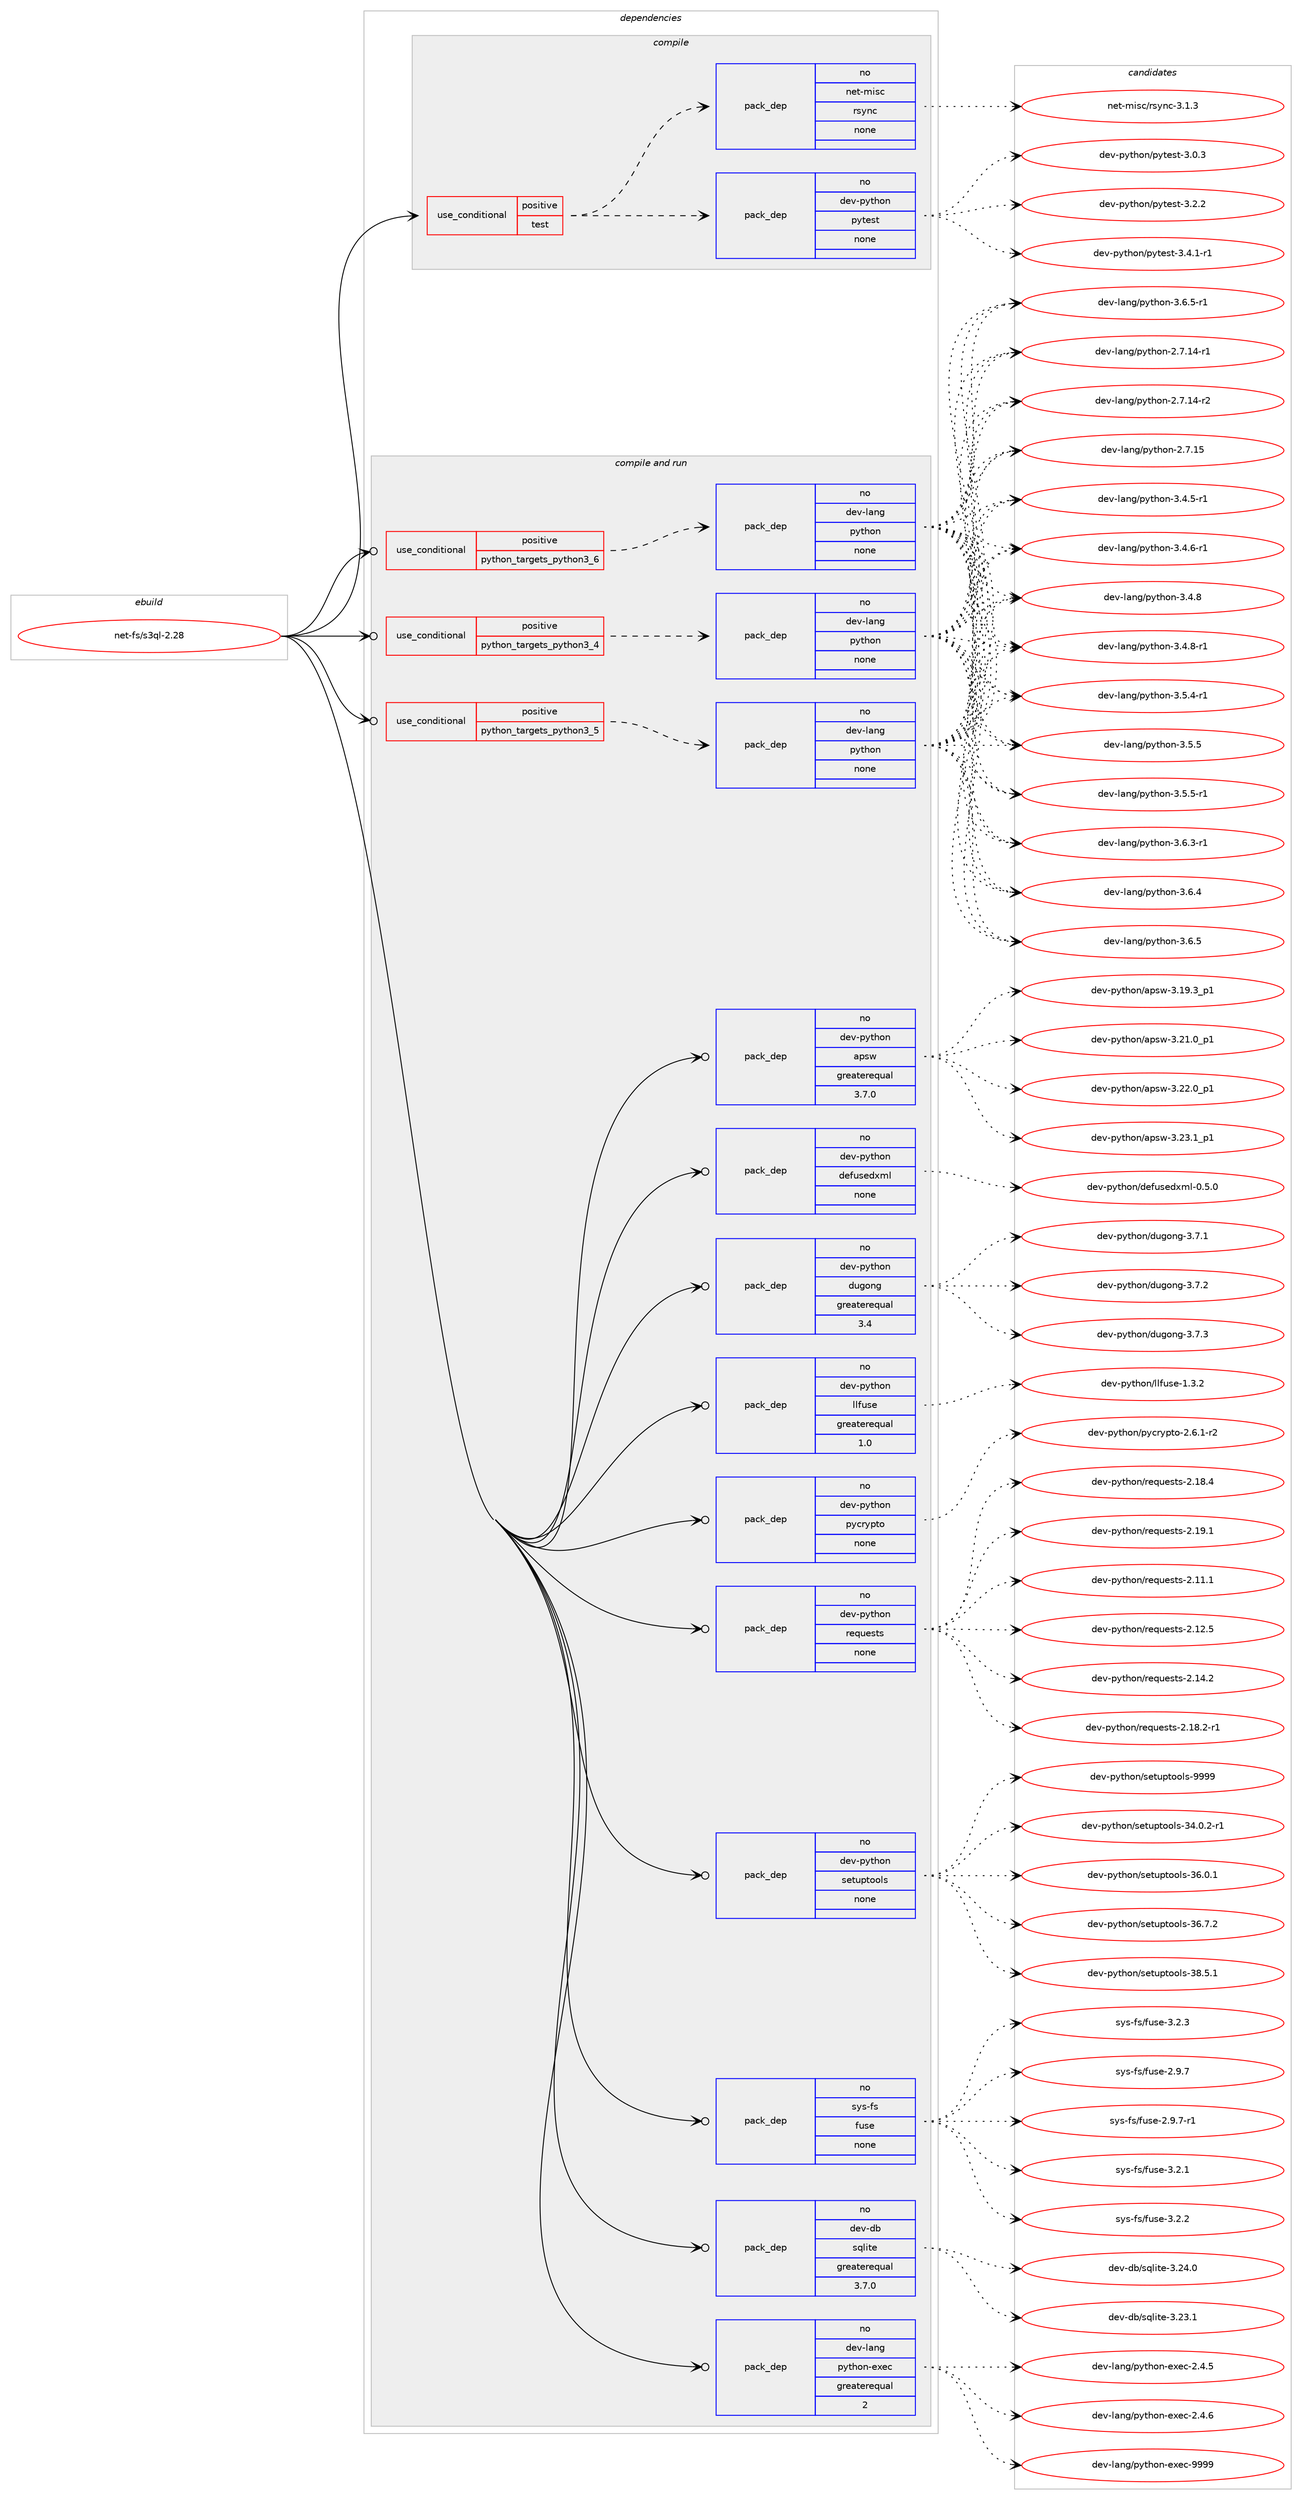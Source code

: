 digraph prolog {

# *************
# Graph options
# *************

newrank=true;
concentrate=true;
compound=true;
graph [rankdir=LR,fontname=Helvetica,fontsize=10,ranksep=1.5];#, ranksep=2.5, nodesep=0.2];
edge  [arrowhead=vee];
node  [fontname=Helvetica,fontsize=10];

# **********
# The ebuild
# **********

subgraph cluster_leftcol {
color=gray;
rank=same;
label=<<i>ebuild</i>>;
id [label="net-fs/s3ql-2.28", color=red, width=4, href="../net-fs/s3ql-2.28.svg"];
}

# ****************
# The dependencies
# ****************

subgraph cluster_midcol {
color=gray;
label=<<i>dependencies</i>>;
subgraph cluster_compile {
fillcolor="#eeeeee";
style=filled;
label=<<i>compile</i>>;
subgraph cond66 {
dependency205 [label=<<TABLE BORDER="0" CELLBORDER="1" CELLSPACING="0" CELLPADDING="4"><TR><TD ROWSPAN="3" CELLPADDING="10">use_conditional</TD></TR><TR><TD>positive</TD></TR><TR><TD>test</TD></TR></TABLE>>, shape=none, color=red];
subgraph pack132 {
dependency206 [label=<<TABLE BORDER="0" CELLBORDER="1" CELLSPACING="0" CELLPADDING="4" WIDTH="220"><TR><TD ROWSPAN="6" CELLPADDING="30">pack_dep</TD></TR><TR><TD WIDTH="110">no</TD></TR><TR><TD>dev-python</TD></TR><TR><TD>pytest</TD></TR><TR><TD>none</TD></TR><TR><TD></TD></TR></TABLE>>, shape=none, color=blue];
}
dependency205:e -> dependency206:w [weight=20,style="dashed",arrowhead="vee"];
subgraph pack133 {
dependency207 [label=<<TABLE BORDER="0" CELLBORDER="1" CELLSPACING="0" CELLPADDING="4" WIDTH="220"><TR><TD ROWSPAN="6" CELLPADDING="30">pack_dep</TD></TR><TR><TD WIDTH="110">no</TD></TR><TR><TD>net-misc</TD></TR><TR><TD>rsync</TD></TR><TR><TD>none</TD></TR><TR><TD></TD></TR></TABLE>>, shape=none, color=blue];
}
dependency205:e -> dependency207:w [weight=20,style="dashed",arrowhead="vee"];
}
id:e -> dependency205:w [weight=20,style="solid",arrowhead="vee"];
}
subgraph cluster_compileandrun {
fillcolor="#eeeeee";
style=filled;
label=<<i>compile and run</i>>;
subgraph cond67 {
dependency208 [label=<<TABLE BORDER="0" CELLBORDER="1" CELLSPACING="0" CELLPADDING="4"><TR><TD ROWSPAN="3" CELLPADDING="10">use_conditional</TD></TR><TR><TD>positive</TD></TR><TR><TD>python_targets_python3_4</TD></TR></TABLE>>, shape=none, color=red];
subgraph pack134 {
dependency209 [label=<<TABLE BORDER="0" CELLBORDER="1" CELLSPACING="0" CELLPADDING="4" WIDTH="220"><TR><TD ROWSPAN="6" CELLPADDING="30">pack_dep</TD></TR><TR><TD WIDTH="110">no</TD></TR><TR><TD>dev-lang</TD></TR><TR><TD>python</TD></TR><TR><TD>none</TD></TR><TR><TD></TD></TR></TABLE>>, shape=none, color=blue];
}
dependency208:e -> dependency209:w [weight=20,style="dashed",arrowhead="vee"];
}
id:e -> dependency208:w [weight=20,style="solid",arrowhead="odotvee"];
subgraph cond68 {
dependency210 [label=<<TABLE BORDER="0" CELLBORDER="1" CELLSPACING="0" CELLPADDING="4"><TR><TD ROWSPAN="3" CELLPADDING="10">use_conditional</TD></TR><TR><TD>positive</TD></TR><TR><TD>python_targets_python3_5</TD></TR></TABLE>>, shape=none, color=red];
subgraph pack135 {
dependency211 [label=<<TABLE BORDER="0" CELLBORDER="1" CELLSPACING="0" CELLPADDING="4" WIDTH="220"><TR><TD ROWSPAN="6" CELLPADDING="30">pack_dep</TD></TR><TR><TD WIDTH="110">no</TD></TR><TR><TD>dev-lang</TD></TR><TR><TD>python</TD></TR><TR><TD>none</TD></TR><TR><TD></TD></TR></TABLE>>, shape=none, color=blue];
}
dependency210:e -> dependency211:w [weight=20,style="dashed",arrowhead="vee"];
}
id:e -> dependency210:w [weight=20,style="solid",arrowhead="odotvee"];
subgraph cond69 {
dependency212 [label=<<TABLE BORDER="0" CELLBORDER="1" CELLSPACING="0" CELLPADDING="4"><TR><TD ROWSPAN="3" CELLPADDING="10">use_conditional</TD></TR><TR><TD>positive</TD></TR><TR><TD>python_targets_python3_6</TD></TR></TABLE>>, shape=none, color=red];
subgraph pack136 {
dependency213 [label=<<TABLE BORDER="0" CELLBORDER="1" CELLSPACING="0" CELLPADDING="4" WIDTH="220"><TR><TD ROWSPAN="6" CELLPADDING="30">pack_dep</TD></TR><TR><TD WIDTH="110">no</TD></TR><TR><TD>dev-lang</TD></TR><TR><TD>python</TD></TR><TR><TD>none</TD></TR><TR><TD></TD></TR></TABLE>>, shape=none, color=blue];
}
dependency212:e -> dependency213:w [weight=20,style="dashed",arrowhead="vee"];
}
id:e -> dependency212:w [weight=20,style="solid",arrowhead="odotvee"];
subgraph pack137 {
dependency214 [label=<<TABLE BORDER="0" CELLBORDER="1" CELLSPACING="0" CELLPADDING="4" WIDTH="220"><TR><TD ROWSPAN="6" CELLPADDING="30">pack_dep</TD></TR><TR><TD WIDTH="110">no</TD></TR><TR><TD>dev-db</TD></TR><TR><TD>sqlite</TD></TR><TR><TD>greaterequal</TD></TR><TR><TD>3.7.0</TD></TR></TABLE>>, shape=none, color=blue];
}
id:e -> dependency214:w [weight=20,style="solid",arrowhead="odotvee"];
subgraph pack138 {
dependency215 [label=<<TABLE BORDER="0" CELLBORDER="1" CELLSPACING="0" CELLPADDING="4" WIDTH="220"><TR><TD ROWSPAN="6" CELLPADDING="30">pack_dep</TD></TR><TR><TD WIDTH="110">no</TD></TR><TR><TD>dev-lang</TD></TR><TR><TD>python-exec</TD></TR><TR><TD>greaterequal</TD></TR><TR><TD>2</TD></TR></TABLE>>, shape=none, color=blue];
}
id:e -> dependency215:w [weight=20,style="solid",arrowhead="odotvee"];
subgraph pack139 {
dependency216 [label=<<TABLE BORDER="0" CELLBORDER="1" CELLSPACING="0" CELLPADDING="4" WIDTH="220"><TR><TD ROWSPAN="6" CELLPADDING="30">pack_dep</TD></TR><TR><TD WIDTH="110">no</TD></TR><TR><TD>dev-python</TD></TR><TR><TD>apsw</TD></TR><TR><TD>greaterequal</TD></TR><TR><TD>3.7.0</TD></TR></TABLE>>, shape=none, color=blue];
}
id:e -> dependency216:w [weight=20,style="solid",arrowhead="odotvee"];
subgraph pack140 {
dependency217 [label=<<TABLE BORDER="0" CELLBORDER="1" CELLSPACING="0" CELLPADDING="4" WIDTH="220"><TR><TD ROWSPAN="6" CELLPADDING="30">pack_dep</TD></TR><TR><TD WIDTH="110">no</TD></TR><TR><TD>dev-python</TD></TR><TR><TD>defusedxml</TD></TR><TR><TD>none</TD></TR><TR><TD></TD></TR></TABLE>>, shape=none, color=blue];
}
id:e -> dependency217:w [weight=20,style="solid",arrowhead="odotvee"];
subgraph pack141 {
dependency218 [label=<<TABLE BORDER="0" CELLBORDER="1" CELLSPACING="0" CELLPADDING="4" WIDTH="220"><TR><TD ROWSPAN="6" CELLPADDING="30">pack_dep</TD></TR><TR><TD WIDTH="110">no</TD></TR><TR><TD>dev-python</TD></TR><TR><TD>dugong</TD></TR><TR><TD>greaterequal</TD></TR><TR><TD>3.4</TD></TR></TABLE>>, shape=none, color=blue];
}
id:e -> dependency218:w [weight=20,style="solid",arrowhead="odotvee"];
subgraph pack142 {
dependency219 [label=<<TABLE BORDER="0" CELLBORDER="1" CELLSPACING="0" CELLPADDING="4" WIDTH="220"><TR><TD ROWSPAN="6" CELLPADDING="30">pack_dep</TD></TR><TR><TD WIDTH="110">no</TD></TR><TR><TD>dev-python</TD></TR><TR><TD>llfuse</TD></TR><TR><TD>greaterequal</TD></TR><TR><TD>1.0</TD></TR></TABLE>>, shape=none, color=blue];
}
id:e -> dependency219:w [weight=20,style="solid",arrowhead="odotvee"];
subgraph pack143 {
dependency220 [label=<<TABLE BORDER="0" CELLBORDER="1" CELLSPACING="0" CELLPADDING="4" WIDTH="220"><TR><TD ROWSPAN="6" CELLPADDING="30">pack_dep</TD></TR><TR><TD WIDTH="110">no</TD></TR><TR><TD>dev-python</TD></TR><TR><TD>pycrypto</TD></TR><TR><TD>none</TD></TR><TR><TD></TD></TR></TABLE>>, shape=none, color=blue];
}
id:e -> dependency220:w [weight=20,style="solid",arrowhead="odotvee"];
subgraph pack144 {
dependency221 [label=<<TABLE BORDER="0" CELLBORDER="1" CELLSPACING="0" CELLPADDING="4" WIDTH="220"><TR><TD ROWSPAN="6" CELLPADDING="30">pack_dep</TD></TR><TR><TD WIDTH="110">no</TD></TR><TR><TD>dev-python</TD></TR><TR><TD>requests</TD></TR><TR><TD>none</TD></TR><TR><TD></TD></TR></TABLE>>, shape=none, color=blue];
}
id:e -> dependency221:w [weight=20,style="solid",arrowhead="odotvee"];
subgraph pack145 {
dependency222 [label=<<TABLE BORDER="0" CELLBORDER="1" CELLSPACING="0" CELLPADDING="4" WIDTH="220"><TR><TD ROWSPAN="6" CELLPADDING="30">pack_dep</TD></TR><TR><TD WIDTH="110">no</TD></TR><TR><TD>dev-python</TD></TR><TR><TD>setuptools</TD></TR><TR><TD>none</TD></TR><TR><TD></TD></TR></TABLE>>, shape=none, color=blue];
}
id:e -> dependency222:w [weight=20,style="solid",arrowhead="odotvee"];
subgraph pack146 {
dependency223 [label=<<TABLE BORDER="0" CELLBORDER="1" CELLSPACING="0" CELLPADDING="4" WIDTH="220"><TR><TD ROWSPAN="6" CELLPADDING="30">pack_dep</TD></TR><TR><TD WIDTH="110">no</TD></TR><TR><TD>sys-fs</TD></TR><TR><TD>fuse</TD></TR><TR><TD>none</TD></TR><TR><TD></TD></TR></TABLE>>, shape=none, color=blue];
}
id:e -> dependency223:w [weight=20,style="solid",arrowhead="odotvee"];
}
subgraph cluster_run {
fillcolor="#eeeeee";
style=filled;
label=<<i>run</i>>;
}
}

# **************
# The candidates
# **************

subgraph cluster_choices {
rank=same;
color=gray;
label=<<i>candidates</i>>;

subgraph choice132 {
color=black;
nodesep=1;
choice1001011184511212111610411111047112121116101115116455146484651 [label="dev-python/pytest-3.0.3", color=red, width=4,href="../dev-python/pytest-3.0.3.svg"];
choice1001011184511212111610411111047112121116101115116455146504650 [label="dev-python/pytest-3.2.2", color=red, width=4,href="../dev-python/pytest-3.2.2.svg"];
choice10010111845112121116104111110471121211161011151164551465246494511449 [label="dev-python/pytest-3.4.1-r1", color=red, width=4,href="../dev-python/pytest-3.4.1-r1.svg"];
dependency206:e -> choice1001011184511212111610411111047112121116101115116455146484651:w [style=dotted,weight="100"];
dependency206:e -> choice1001011184511212111610411111047112121116101115116455146504650:w [style=dotted,weight="100"];
dependency206:e -> choice10010111845112121116104111110471121211161011151164551465246494511449:w [style=dotted,weight="100"];
}
subgraph choice133 {
color=black;
nodesep=1;
choice11010111645109105115994711411512111099455146494651 [label="net-misc/rsync-3.1.3", color=red, width=4,href="../net-misc/rsync-3.1.3.svg"];
dependency207:e -> choice11010111645109105115994711411512111099455146494651:w [style=dotted,weight="100"];
}
subgraph choice134 {
color=black;
nodesep=1;
choice100101118451089711010347112121116104111110455046554649524511449 [label="dev-lang/python-2.7.14-r1", color=red, width=4,href="../dev-lang/python-2.7.14-r1.svg"];
choice100101118451089711010347112121116104111110455046554649524511450 [label="dev-lang/python-2.7.14-r2", color=red, width=4,href="../dev-lang/python-2.7.14-r2.svg"];
choice10010111845108971101034711212111610411111045504655464953 [label="dev-lang/python-2.7.15", color=red, width=4,href="../dev-lang/python-2.7.15.svg"];
choice1001011184510897110103471121211161041111104551465246534511449 [label="dev-lang/python-3.4.5-r1", color=red, width=4,href="../dev-lang/python-3.4.5-r1.svg"];
choice1001011184510897110103471121211161041111104551465246544511449 [label="dev-lang/python-3.4.6-r1", color=red, width=4,href="../dev-lang/python-3.4.6-r1.svg"];
choice100101118451089711010347112121116104111110455146524656 [label="dev-lang/python-3.4.8", color=red, width=4,href="../dev-lang/python-3.4.8.svg"];
choice1001011184510897110103471121211161041111104551465246564511449 [label="dev-lang/python-3.4.8-r1", color=red, width=4,href="../dev-lang/python-3.4.8-r1.svg"];
choice1001011184510897110103471121211161041111104551465346524511449 [label="dev-lang/python-3.5.4-r1", color=red, width=4,href="../dev-lang/python-3.5.4-r1.svg"];
choice100101118451089711010347112121116104111110455146534653 [label="dev-lang/python-3.5.5", color=red, width=4,href="../dev-lang/python-3.5.5.svg"];
choice1001011184510897110103471121211161041111104551465346534511449 [label="dev-lang/python-3.5.5-r1", color=red, width=4,href="../dev-lang/python-3.5.5-r1.svg"];
choice1001011184510897110103471121211161041111104551465446514511449 [label="dev-lang/python-3.6.3-r1", color=red, width=4,href="../dev-lang/python-3.6.3-r1.svg"];
choice100101118451089711010347112121116104111110455146544652 [label="dev-lang/python-3.6.4", color=red, width=4,href="../dev-lang/python-3.6.4.svg"];
choice100101118451089711010347112121116104111110455146544653 [label="dev-lang/python-3.6.5", color=red, width=4,href="../dev-lang/python-3.6.5.svg"];
choice1001011184510897110103471121211161041111104551465446534511449 [label="dev-lang/python-3.6.5-r1", color=red, width=4,href="../dev-lang/python-3.6.5-r1.svg"];
dependency209:e -> choice100101118451089711010347112121116104111110455046554649524511449:w [style=dotted,weight="100"];
dependency209:e -> choice100101118451089711010347112121116104111110455046554649524511450:w [style=dotted,weight="100"];
dependency209:e -> choice10010111845108971101034711212111610411111045504655464953:w [style=dotted,weight="100"];
dependency209:e -> choice1001011184510897110103471121211161041111104551465246534511449:w [style=dotted,weight="100"];
dependency209:e -> choice1001011184510897110103471121211161041111104551465246544511449:w [style=dotted,weight="100"];
dependency209:e -> choice100101118451089711010347112121116104111110455146524656:w [style=dotted,weight="100"];
dependency209:e -> choice1001011184510897110103471121211161041111104551465246564511449:w [style=dotted,weight="100"];
dependency209:e -> choice1001011184510897110103471121211161041111104551465346524511449:w [style=dotted,weight="100"];
dependency209:e -> choice100101118451089711010347112121116104111110455146534653:w [style=dotted,weight="100"];
dependency209:e -> choice1001011184510897110103471121211161041111104551465346534511449:w [style=dotted,weight="100"];
dependency209:e -> choice1001011184510897110103471121211161041111104551465446514511449:w [style=dotted,weight="100"];
dependency209:e -> choice100101118451089711010347112121116104111110455146544652:w [style=dotted,weight="100"];
dependency209:e -> choice100101118451089711010347112121116104111110455146544653:w [style=dotted,weight="100"];
dependency209:e -> choice1001011184510897110103471121211161041111104551465446534511449:w [style=dotted,weight="100"];
}
subgraph choice135 {
color=black;
nodesep=1;
choice100101118451089711010347112121116104111110455046554649524511449 [label="dev-lang/python-2.7.14-r1", color=red, width=4,href="../dev-lang/python-2.7.14-r1.svg"];
choice100101118451089711010347112121116104111110455046554649524511450 [label="dev-lang/python-2.7.14-r2", color=red, width=4,href="../dev-lang/python-2.7.14-r2.svg"];
choice10010111845108971101034711212111610411111045504655464953 [label="dev-lang/python-2.7.15", color=red, width=4,href="../dev-lang/python-2.7.15.svg"];
choice1001011184510897110103471121211161041111104551465246534511449 [label="dev-lang/python-3.4.5-r1", color=red, width=4,href="../dev-lang/python-3.4.5-r1.svg"];
choice1001011184510897110103471121211161041111104551465246544511449 [label="dev-lang/python-3.4.6-r1", color=red, width=4,href="../dev-lang/python-3.4.6-r1.svg"];
choice100101118451089711010347112121116104111110455146524656 [label="dev-lang/python-3.4.8", color=red, width=4,href="../dev-lang/python-3.4.8.svg"];
choice1001011184510897110103471121211161041111104551465246564511449 [label="dev-lang/python-3.4.8-r1", color=red, width=4,href="../dev-lang/python-3.4.8-r1.svg"];
choice1001011184510897110103471121211161041111104551465346524511449 [label="dev-lang/python-3.5.4-r1", color=red, width=4,href="../dev-lang/python-3.5.4-r1.svg"];
choice100101118451089711010347112121116104111110455146534653 [label="dev-lang/python-3.5.5", color=red, width=4,href="../dev-lang/python-3.5.5.svg"];
choice1001011184510897110103471121211161041111104551465346534511449 [label="dev-lang/python-3.5.5-r1", color=red, width=4,href="../dev-lang/python-3.5.5-r1.svg"];
choice1001011184510897110103471121211161041111104551465446514511449 [label="dev-lang/python-3.6.3-r1", color=red, width=4,href="../dev-lang/python-3.6.3-r1.svg"];
choice100101118451089711010347112121116104111110455146544652 [label="dev-lang/python-3.6.4", color=red, width=4,href="../dev-lang/python-3.6.4.svg"];
choice100101118451089711010347112121116104111110455146544653 [label="dev-lang/python-3.6.5", color=red, width=4,href="../dev-lang/python-3.6.5.svg"];
choice1001011184510897110103471121211161041111104551465446534511449 [label="dev-lang/python-3.6.5-r1", color=red, width=4,href="../dev-lang/python-3.6.5-r1.svg"];
dependency211:e -> choice100101118451089711010347112121116104111110455046554649524511449:w [style=dotted,weight="100"];
dependency211:e -> choice100101118451089711010347112121116104111110455046554649524511450:w [style=dotted,weight="100"];
dependency211:e -> choice10010111845108971101034711212111610411111045504655464953:w [style=dotted,weight="100"];
dependency211:e -> choice1001011184510897110103471121211161041111104551465246534511449:w [style=dotted,weight="100"];
dependency211:e -> choice1001011184510897110103471121211161041111104551465246544511449:w [style=dotted,weight="100"];
dependency211:e -> choice100101118451089711010347112121116104111110455146524656:w [style=dotted,weight="100"];
dependency211:e -> choice1001011184510897110103471121211161041111104551465246564511449:w [style=dotted,weight="100"];
dependency211:e -> choice1001011184510897110103471121211161041111104551465346524511449:w [style=dotted,weight="100"];
dependency211:e -> choice100101118451089711010347112121116104111110455146534653:w [style=dotted,weight="100"];
dependency211:e -> choice1001011184510897110103471121211161041111104551465346534511449:w [style=dotted,weight="100"];
dependency211:e -> choice1001011184510897110103471121211161041111104551465446514511449:w [style=dotted,weight="100"];
dependency211:e -> choice100101118451089711010347112121116104111110455146544652:w [style=dotted,weight="100"];
dependency211:e -> choice100101118451089711010347112121116104111110455146544653:w [style=dotted,weight="100"];
dependency211:e -> choice1001011184510897110103471121211161041111104551465446534511449:w [style=dotted,weight="100"];
}
subgraph choice136 {
color=black;
nodesep=1;
choice100101118451089711010347112121116104111110455046554649524511449 [label="dev-lang/python-2.7.14-r1", color=red, width=4,href="../dev-lang/python-2.7.14-r1.svg"];
choice100101118451089711010347112121116104111110455046554649524511450 [label="dev-lang/python-2.7.14-r2", color=red, width=4,href="../dev-lang/python-2.7.14-r2.svg"];
choice10010111845108971101034711212111610411111045504655464953 [label="dev-lang/python-2.7.15", color=red, width=4,href="../dev-lang/python-2.7.15.svg"];
choice1001011184510897110103471121211161041111104551465246534511449 [label="dev-lang/python-3.4.5-r1", color=red, width=4,href="../dev-lang/python-3.4.5-r1.svg"];
choice1001011184510897110103471121211161041111104551465246544511449 [label="dev-lang/python-3.4.6-r1", color=red, width=4,href="../dev-lang/python-3.4.6-r1.svg"];
choice100101118451089711010347112121116104111110455146524656 [label="dev-lang/python-3.4.8", color=red, width=4,href="../dev-lang/python-3.4.8.svg"];
choice1001011184510897110103471121211161041111104551465246564511449 [label="dev-lang/python-3.4.8-r1", color=red, width=4,href="../dev-lang/python-3.4.8-r1.svg"];
choice1001011184510897110103471121211161041111104551465346524511449 [label="dev-lang/python-3.5.4-r1", color=red, width=4,href="../dev-lang/python-3.5.4-r1.svg"];
choice100101118451089711010347112121116104111110455146534653 [label="dev-lang/python-3.5.5", color=red, width=4,href="../dev-lang/python-3.5.5.svg"];
choice1001011184510897110103471121211161041111104551465346534511449 [label="dev-lang/python-3.5.5-r1", color=red, width=4,href="../dev-lang/python-3.5.5-r1.svg"];
choice1001011184510897110103471121211161041111104551465446514511449 [label="dev-lang/python-3.6.3-r1", color=red, width=4,href="../dev-lang/python-3.6.3-r1.svg"];
choice100101118451089711010347112121116104111110455146544652 [label="dev-lang/python-3.6.4", color=red, width=4,href="../dev-lang/python-3.6.4.svg"];
choice100101118451089711010347112121116104111110455146544653 [label="dev-lang/python-3.6.5", color=red, width=4,href="../dev-lang/python-3.6.5.svg"];
choice1001011184510897110103471121211161041111104551465446534511449 [label="dev-lang/python-3.6.5-r1", color=red, width=4,href="../dev-lang/python-3.6.5-r1.svg"];
dependency213:e -> choice100101118451089711010347112121116104111110455046554649524511449:w [style=dotted,weight="100"];
dependency213:e -> choice100101118451089711010347112121116104111110455046554649524511450:w [style=dotted,weight="100"];
dependency213:e -> choice10010111845108971101034711212111610411111045504655464953:w [style=dotted,weight="100"];
dependency213:e -> choice1001011184510897110103471121211161041111104551465246534511449:w [style=dotted,weight="100"];
dependency213:e -> choice1001011184510897110103471121211161041111104551465246544511449:w [style=dotted,weight="100"];
dependency213:e -> choice100101118451089711010347112121116104111110455146524656:w [style=dotted,weight="100"];
dependency213:e -> choice1001011184510897110103471121211161041111104551465246564511449:w [style=dotted,weight="100"];
dependency213:e -> choice1001011184510897110103471121211161041111104551465346524511449:w [style=dotted,weight="100"];
dependency213:e -> choice100101118451089711010347112121116104111110455146534653:w [style=dotted,weight="100"];
dependency213:e -> choice1001011184510897110103471121211161041111104551465346534511449:w [style=dotted,weight="100"];
dependency213:e -> choice1001011184510897110103471121211161041111104551465446514511449:w [style=dotted,weight="100"];
dependency213:e -> choice100101118451089711010347112121116104111110455146544652:w [style=dotted,weight="100"];
dependency213:e -> choice100101118451089711010347112121116104111110455146544653:w [style=dotted,weight="100"];
dependency213:e -> choice1001011184510897110103471121211161041111104551465446534511449:w [style=dotted,weight="100"];
}
subgraph choice137 {
color=black;
nodesep=1;
choice10010111845100984711511310810511610145514650514649 [label="dev-db/sqlite-3.23.1", color=red, width=4,href="../dev-db/sqlite-3.23.1.svg"];
choice10010111845100984711511310810511610145514650524648 [label="dev-db/sqlite-3.24.0", color=red, width=4,href="../dev-db/sqlite-3.24.0.svg"];
dependency214:e -> choice10010111845100984711511310810511610145514650514649:w [style=dotted,weight="100"];
dependency214:e -> choice10010111845100984711511310810511610145514650524648:w [style=dotted,weight="100"];
}
subgraph choice138 {
color=black;
nodesep=1;
choice1001011184510897110103471121211161041111104510112010199455046524653 [label="dev-lang/python-exec-2.4.5", color=red, width=4,href="../dev-lang/python-exec-2.4.5.svg"];
choice1001011184510897110103471121211161041111104510112010199455046524654 [label="dev-lang/python-exec-2.4.6", color=red, width=4,href="../dev-lang/python-exec-2.4.6.svg"];
choice10010111845108971101034711212111610411111045101120101994557575757 [label="dev-lang/python-exec-9999", color=red, width=4,href="../dev-lang/python-exec-9999.svg"];
dependency215:e -> choice1001011184510897110103471121211161041111104510112010199455046524653:w [style=dotted,weight="100"];
dependency215:e -> choice1001011184510897110103471121211161041111104510112010199455046524654:w [style=dotted,weight="100"];
dependency215:e -> choice10010111845108971101034711212111610411111045101120101994557575757:w [style=dotted,weight="100"];
}
subgraph choice139 {
color=black;
nodesep=1;
choice100101118451121211161041111104797112115119455146495746519511249 [label="dev-python/apsw-3.19.3_p1", color=red, width=4,href="../dev-python/apsw-3.19.3_p1.svg"];
choice100101118451121211161041111104797112115119455146504946489511249 [label="dev-python/apsw-3.21.0_p1", color=red, width=4,href="../dev-python/apsw-3.21.0_p1.svg"];
choice100101118451121211161041111104797112115119455146505046489511249 [label="dev-python/apsw-3.22.0_p1", color=red, width=4,href="../dev-python/apsw-3.22.0_p1.svg"];
choice100101118451121211161041111104797112115119455146505146499511249 [label="dev-python/apsw-3.23.1_p1", color=red, width=4,href="../dev-python/apsw-3.23.1_p1.svg"];
dependency216:e -> choice100101118451121211161041111104797112115119455146495746519511249:w [style=dotted,weight="100"];
dependency216:e -> choice100101118451121211161041111104797112115119455146504946489511249:w [style=dotted,weight="100"];
dependency216:e -> choice100101118451121211161041111104797112115119455146505046489511249:w [style=dotted,weight="100"];
dependency216:e -> choice100101118451121211161041111104797112115119455146505146499511249:w [style=dotted,weight="100"];
}
subgraph choice140 {
color=black;
nodesep=1;
choice1001011184511212111610411111047100101102117115101100120109108454846534648 [label="dev-python/defusedxml-0.5.0", color=red, width=4,href="../dev-python/defusedxml-0.5.0.svg"];
dependency217:e -> choice1001011184511212111610411111047100101102117115101100120109108454846534648:w [style=dotted,weight="100"];
}
subgraph choice141 {
color=black;
nodesep=1;
choice1001011184511212111610411111047100117103111110103455146554649 [label="dev-python/dugong-3.7.1", color=red, width=4,href="../dev-python/dugong-3.7.1.svg"];
choice1001011184511212111610411111047100117103111110103455146554650 [label="dev-python/dugong-3.7.2", color=red, width=4,href="../dev-python/dugong-3.7.2.svg"];
choice1001011184511212111610411111047100117103111110103455146554651 [label="dev-python/dugong-3.7.3", color=red, width=4,href="../dev-python/dugong-3.7.3.svg"];
dependency218:e -> choice1001011184511212111610411111047100117103111110103455146554649:w [style=dotted,weight="100"];
dependency218:e -> choice1001011184511212111610411111047100117103111110103455146554650:w [style=dotted,weight="100"];
dependency218:e -> choice1001011184511212111610411111047100117103111110103455146554651:w [style=dotted,weight="100"];
}
subgraph choice142 {
color=black;
nodesep=1;
choice1001011184511212111610411111047108108102117115101454946514650 [label="dev-python/llfuse-1.3.2", color=red, width=4,href="../dev-python/llfuse-1.3.2.svg"];
dependency219:e -> choice1001011184511212111610411111047108108102117115101454946514650:w [style=dotted,weight="100"];
}
subgraph choice143 {
color=black;
nodesep=1;
choice1001011184511212111610411111047112121991141211121161114550465446494511450 [label="dev-python/pycrypto-2.6.1-r2", color=red, width=4,href="../dev-python/pycrypto-2.6.1-r2.svg"];
dependency220:e -> choice1001011184511212111610411111047112121991141211121161114550465446494511450:w [style=dotted,weight="100"];
}
subgraph choice144 {
color=black;
nodesep=1;
choice100101118451121211161041111104711410111311710111511611545504649494649 [label="dev-python/requests-2.11.1", color=red, width=4,href="../dev-python/requests-2.11.1.svg"];
choice100101118451121211161041111104711410111311710111511611545504649504653 [label="dev-python/requests-2.12.5", color=red, width=4,href="../dev-python/requests-2.12.5.svg"];
choice100101118451121211161041111104711410111311710111511611545504649524650 [label="dev-python/requests-2.14.2", color=red, width=4,href="../dev-python/requests-2.14.2.svg"];
choice1001011184511212111610411111047114101113117101115116115455046495646504511449 [label="dev-python/requests-2.18.2-r1", color=red, width=4,href="../dev-python/requests-2.18.2-r1.svg"];
choice100101118451121211161041111104711410111311710111511611545504649564652 [label="dev-python/requests-2.18.4", color=red, width=4,href="../dev-python/requests-2.18.4.svg"];
choice100101118451121211161041111104711410111311710111511611545504649574649 [label="dev-python/requests-2.19.1", color=red, width=4,href="../dev-python/requests-2.19.1.svg"];
dependency221:e -> choice100101118451121211161041111104711410111311710111511611545504649494649:w [style=dotted,weight="100"];
dependency221:e -> choice100101118451121211161041111104711410111311710111511611545504649504653:w [style=dotted,weight="100"];
dependency221:e -> choice100101118451121211161041111104711410111311710111511611545504649524650:w [style=dotted,weight="100"];
dependency221:e -> choice1001011184511212111610411111047114101113117101115116115455046495646504511449:w [style=dotted,weight="100"];
dependency221:e -> choice100101118451121211161041111104711410111311710111511611545504649564652:w [style=dotted,weight="100"];
dependency221:e -> choice100101118451121211161041111104711410111311710111511611545504649574649:w [style=dotted,weight="100"];
}
subgraph choice145 {
color=black;
nodesep=1;
choice1001011184511212111610411111047115101116117112116111111108115455152464846504511449 [label="dev-python/setuptools-34.0.2-r1", color=red, width=4,href="../dev-python/setuptools-34.0.2-r1.svg"];
choice100101118451121211161041111104711510111611711211611111110811545515446484649 [label="dev-python/setuptools-36.0.1", color=red, width=4,href="../dev-python/setuptools-36.0.1.svg"];
choice100101118451121211161041111104711510111611711211611111110811545515446554650 [label="dev-python/setuptools-36.7.2", color=red, width=4,href="../dev-python/setuptools-36.7.2.svg"];
choice100101118451121211161041111104711510111611711211611111110811545515646534649 [label="dev-python/setuptools-38.5.1", color=red, width=4,href="../dev-python/setuptools-38.5.1.svg"];
choice10010111845112121116104111110471151011161171121161111111081154557575757 [label="dev-python/setuptools-9999", color=red, width=4,href="../dev-python/setuptools-9999.svg"];
dependency222:e -> choice1001011184511212111610411111047115101116117112116111111108115455152464846504511449:w [style=dotted,weight="100"];
dependency222:e -> choice100101118451121211161041111104711510111611711211611111110811545515446484649:w [style=dotted,weight="100"];
dependency222:e -> choice100101118451121211161041111104711510111611711211611111110811545515446554650:w [style=dotted,weight="100"];
dependency222:e -> choice100101118451121211161041111104711510111611711211611111110811545515646534649:w [style=dotted,weight="100"];
dependency222:e -> choice10010111845112121116104111110471151011161171121161111111081154557575757:w [style=dotted,weight="100"];
}
subgraph choice146 {
color=black;
nodesep=1;
choice1151211154510211547102117115101455046574655 [label="sys-fs/fuse-2.9.7", color=red, width=4,href="../sys-fs/fuse-2.9.7.svg"];
choice11512111545102115471021171151014550465746554511449 [label="sys-fs/fuse-2.9.7-r1", color=red, width=4,href="../sys-fs/fuse-2.9.7-r1.svg"];
choice1151211154510211547102117115101455146504649 [label="sys-fs/fuse-3.2.1", color=red, width=4,href="../sys-fs/fuse-3.2.1.svg"];
choice1151211154510211547102117115101455146504650 [label="sys-fs/fuse-3.2.2", color=red, width=4,href="../sys-fs/fuse-3.2.2.svg"];
choice1151211154510211547102117115101455146504651 [label="sys-fs/fuse-3.2.3", color=red, width=4,href="../sys-fs/fuse-3.2.3.svg"];
dependency223:e -> choice1151211154510211547102117115101455046574655:w [style=dotted,weight="100"];
dependency223:e -> choice11512111545102115471021171151014550465746554511449:w [style=dotted,weight="100"];
dependency223:e -> choice1151211154510211547102117115101455146504649:w [style=dotted,weight="100"];
dependency223:e -> choice1151211154510211547102117115101455146504650:w [style=dotted,weight="100"];
dependency223:e -> choice1151211154510211547102117115101455146504651:w [style=dotted,weight="100"];
}
}

}
